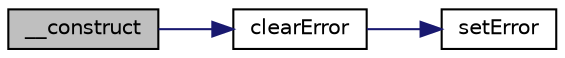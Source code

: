 digraph "__construct"
{
  edge [fontname="Helvetica",fontsize="10",labelfontname="Helvetica",labelfontsize="10"];
  node [fontname="Helvetica",fontsize="10",shape=record];
  rankdir="LR";
  Node1 [label="__construct",height=0.2,width=0.4,color="black", fillcolor="grey75", style="filled" fontcolor="black"];
  Node1 -> Node2 [color="midnightblue",fontsize="10",style="solid",fontname="Helvetica"];
  Node2 [label="clearError",height=0.2,width=0.4,color="black", fillcolor="white", style="filled",URL="$class_simple_sticky_error.html#a48f2aa731c843023dab9dbdbd3b2fb88"];
  Node2 -> Node3 [color="midnightblue",fontsize="10",style="solid",fontname="Helvetica"];
  Node3 [label="setError",height=0.2,width=0.4,color="black", fillcolor="white", style="filled",URL="$class_simple_sticky_error.html#a0bc8cac7e04a83c9ca87a99690ef1194"];
}
